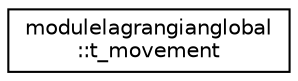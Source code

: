 digraph "Graphical Class Hierarchy"
{
 // LATEX_PDF_SIZE
  edge [fontname="Helvetica",fontsize="10",labelfontname="Helvetica",labelfontsize="10"];
  node [fontname="Helvetica",fontsize="10",shape=record];
  rankdir="LR";
  Node0 [label="modulelagrangianglobal\l::t_movement",height=0.2,width=0.4,color="black", fillcolor="white", style="filled",URL="$structmodulelagrangianglobal_1_1t__movement.html",tooltip=" "];
}
